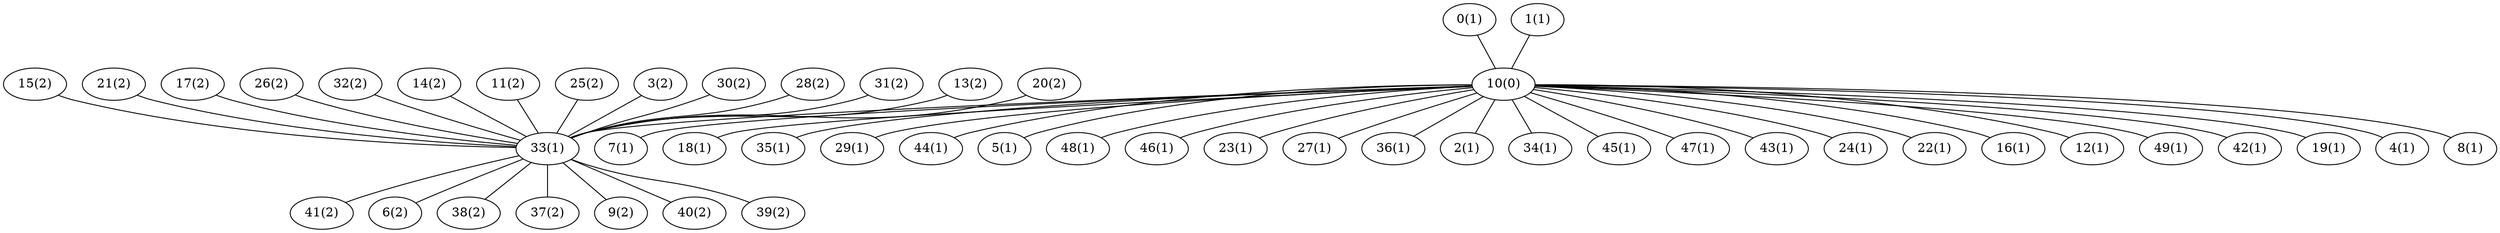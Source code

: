 graph {
  "15" [label="15(2)"];
  "21" [label="21(2)"];
  "7" [label="7(1)"];
  "17" [label="17(2)"];
  "26" [label="26(2)"];
  "18" [label="18(1)"];
  "35" [label="35(1)"];
  "29" [label="29(1)"];
  "32" [label="32(2)"];
  "44" [label="44(1)"];
  "0" [label="0(1)"];
  "5" [label="5(1)"];
  "41" [label="41(2)"];
  "14" [label="14(2)"];
  "6" [label="6(2)"];
  "48" [label="48(1)"];
  "11" [label="11(2)"];
  "46" [label="46(1)"];
  "23" [label="23(1)"];
  "10" [label="10(0)"];
  "27" [label="27(1)"];
  "36" [label="36(1)"];
  "33" [label="33(1)"];
  "38" [label="38(2)"];
  "2" [label="2(1)"];
  "25" [label="25(2)"];
  "34" [label="34(1)"];
  "45" [label="45(1)"];
  "47" [label="47(1)"];
  "43" [label="43(1)"];
  "3" [label="3(2)"];
  "24" [label="24(1)"];
  "22" [label="22(1)"];
  "37" [label="37(2)"];
  "16" [label="16(1)"];
  "12" [label="12(1)"];
  "30" [label="30(2)"];
  "9" [label="9(2)"];
  "49" [label="49(1)"];
  "40" [label="40(2)"];
  "42" [label="42(1)"];
  "19" [label="19(1)"];
  "28" [label="28(2)"];
  "31" [label="31(2)"];
  "13" [label="13(2)"];
  "39" [label="39(2)"];
  "20" [label="20(2)"];
  "4" [label="4(1)"];
  "1" [label="1(1)"];
  "8" [label="8(1)"];
  "15" -- "33" [weight=1];
  "21" -- "33" [weight=1];
  "10" -- "7" [weight=1];
  "17" -- "33" [weight=1];
  "26" -- "33" [weight=1];
  "10" -- "18" [weight=1];
  "10" -- "35" [weight=1];
  "10" -- "29" [weight=1];
  "32" -- "33" [weight=1];
  "10" -- "44" [weight=1];
  "0" -- "10" [weight=1];
  "10" -- "5" [weight=1];
  "33" -- "41" [weight=1];
  "14" -- "33" [weight=1];
  "33" -- "6" [weight=1];
  "10" -- "48" [weight=1];
  "11" -- "33" [weight=1];
  "10" -- "46" [weight=1];
  "10" -- "23" [weight=1];
  "10" -- "27" [weight=1];
  "10" -- "36" [weight=1];
  "10" -- "33" [weight=1];
  "33" -- "38" [weight=1];
  "10" -- "2" [weight=1];
  "25" -- "33" [weight=1];
  "10" -- "34" [weight=1];
  "10" -- "45" [weight=1];
  "10" -- "47" [weight=1];
  "10" -- "43" [weight=1];
  "3" -- "33" [weight=1];
  "10" -- "24" [weight=1];
  "10" -- "22" [weight=1];
  "33" -- "37" [weight=1];
  "10" -- "16" [weight=1];
  "10" -- "12" [weight=1];
  "30" -- "33" [weight=1];
  "33" -- "9" [weight=1];
  "10" -- "49" [weight=1];
  "33" -- "40" [weight=1];
  "10" -- "42" [weight=1];
  "10" -- "19" [weight=1];
  "28" -- "33" [weight=1];
  "31" -- "33" [weight=1];
  "13" -- "33" [weight=1];
  "33" -- "39" [weight=1];
  "20" -- "33" [weight=1];
  "10" -- "4" [weight=1];
  "1" -- "10" [weight=1];
  "10" -- "8" [weight=1];
}
